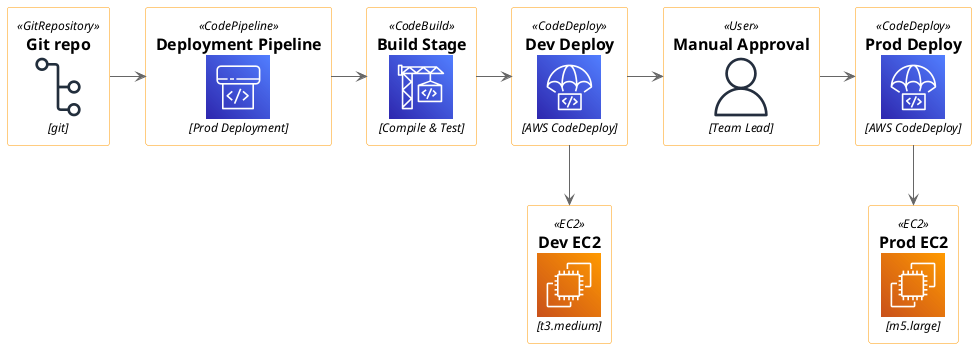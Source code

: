@startuml AWS CodePipeline with Human Approval

!include <awslib/AWSCommon>
!include <awslib/DeveloperTools/CodePipeline>
!include <awslib/DeveloperTools/CodeBuild>
!include <awslib/DeveloperTools/CodeDeploy>
!include <awslib/Compute/EC2>
!include <awslib/General/User>
!include <awslib/General/GitRepository>

' Определение компонентов
GitRepository(gr, "Git repo", "git")
CodePipeline(my_pipeline, "Deployment Pipeline", "Prod Deployment") 
CodeBuild(codebuild, "Build Stage", "Compile & Test")
CodeDeploy(codedeploy_dev, "Dev Deploy", "AWS CodeDeploy")
CodeDeploy(codedeploy_prod, "Prod Deploy", "AWS CodeDeploy")
EC2(ec2_dev, "Dev EC2", "t3.medium")
EC2(ec2_prod, "Prod EC2", "m5.large")
User(approval, "Manual Approval", "Team Lead")


gr -right-> my_pipeline
my_pipeline -right-> codebuild 
codebuild -right-> codedeploy_dev
codedeploy_dev -down-> ec2_dev 
codedeploy_dev -right-> approval
approval -right-> codedeploy_prod
codedeploy_prod -down-> ec2_prod
@enduml